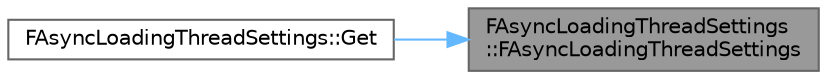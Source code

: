 digraph "FAsyncLoadingThreadSettings::FAsyncLoadingThreadSettings"
{
 // INTERACTIVE_SVG=YES
 // LATEX_PDF_SIZE
  bgcolor="transparent";
  edge [fontname=Helvetica,fontsize=10,labelfontname=Helvetica,labelfontsize=10];
  node [fontname=Helvetica,fontsize=10,shape=box,height=0.2,width=0.4];
  rankdir="RL";
  Node1 [id="Node000001",label="FAsyncLoadingThreadSettings\l::FAsyncLoadingThreadSettings",height=0.2,width=0.4,color="gray40", fillcolor="grey60", style="filled", fontcolor="black",tooltip=" "];
  Node1 -> Node2 [id="edge1_Node000001_Node000002",dir="back",color="steelblue1",style="solid",tooltip=" "];
  Node2 [id="Node000002",label="FAsyncLoadingThreadSettings::Get",height=0.2,width=0.4,color="grey40", fillcolor="white", style="filled",URL="$dc/d64/structFAsyncLoadingThreadSettings.html#a4818e7526d694e352a6673ebf4a02ee3",tooltip="Gets the ALT settigns from ini (or command line)."];
}
